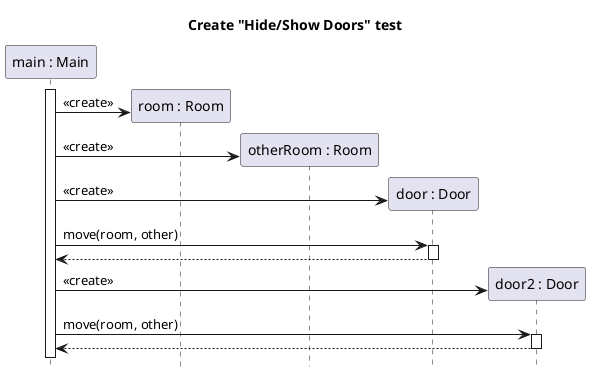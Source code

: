 @startuml room-hide-doors-create

title Create "Hide/Show Doors" test
hide footbox
participant "main : Main" as main
participant "room : Room" as room
participant "otherRoom : Room" as other
participant "door : Door" as door
participant "door2 : Door" as door2

main++

create room
main -> room : <<create>>
create other
main -> other : <<create>>
create door
main -> door : <<create>>
main -> door ++ : move(room, other)
return
create door2
main -> door2 : <<create>>
main -> door2 ++ : move(room, other)
return

@enduml